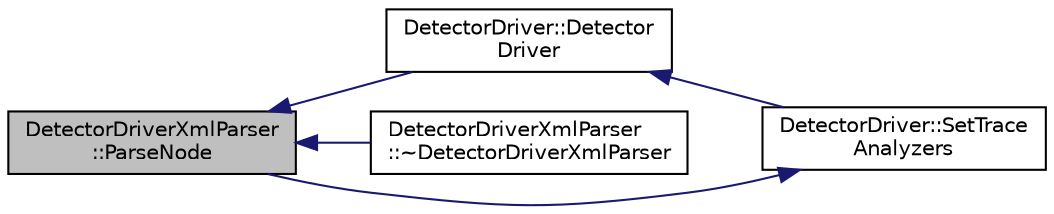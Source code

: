 digraph "DetectorDriverXmlParser::ParseNode"
{
  edge [fontname="Helvetica",fontsize="10",labelfontname="Helvetica",labelfontsize="10"];
  node [fontname="Helvetica",fontsize="10",shape=record];
  rankdir="LR";
  Node1 [label="DetectorDriverXmlParser\l::ParseNode",height=0.2,width=0.4,color="black", fillcolor="grey75", style="filled", fontcolor="black"];
  Node1 -> Node2 [dir="back",color="midnightblue",fontsize="10",style="solid",fontname="Helvetica"];
  Node2 [label="DetectorDriver::Detector\lDriver",height=0.2,width=0.4,color="black", fillcolor="white", style="filled",URL="$de/d91/class_detector_driver.html#aac6fa05787b262bb9ca406e36a58668a"];
  Node2 -> Node3 [dir="back",color="midnightblue",fontsize="10",style="solid",fontname="Helvetica"];
  Node3 [label="DetectorDriver::SetTrace\lAnalyzers",height=0.2,width=0.4,color="black", fillcolor="white", style="filled",URL="$de/d91/class_detector_driver.html#a9d8c91a23592fc22bf9fdb9f4875bb84"];
  Node3 -> Node1 [dir="back",color="midnightblue",fontsize="10",style="solid",fontname="Helvetica"];
  Node1 -> Node4 [dir="back",color="midnightblue",fontsize="10",style="solid",fontname="Helvetica"];
  Node4 [label="DetectorDriverXmlParser\l::~DetectorDriverXmlParser",height=0.2,width=0.4,color="black", fillcolor="white", style="filled",URL="$d9/d08/class_detector_driver_xml_parser.html#ae44472572048095860e518e3ef42e6c4",tooltip="Default Destructor. "];
}
